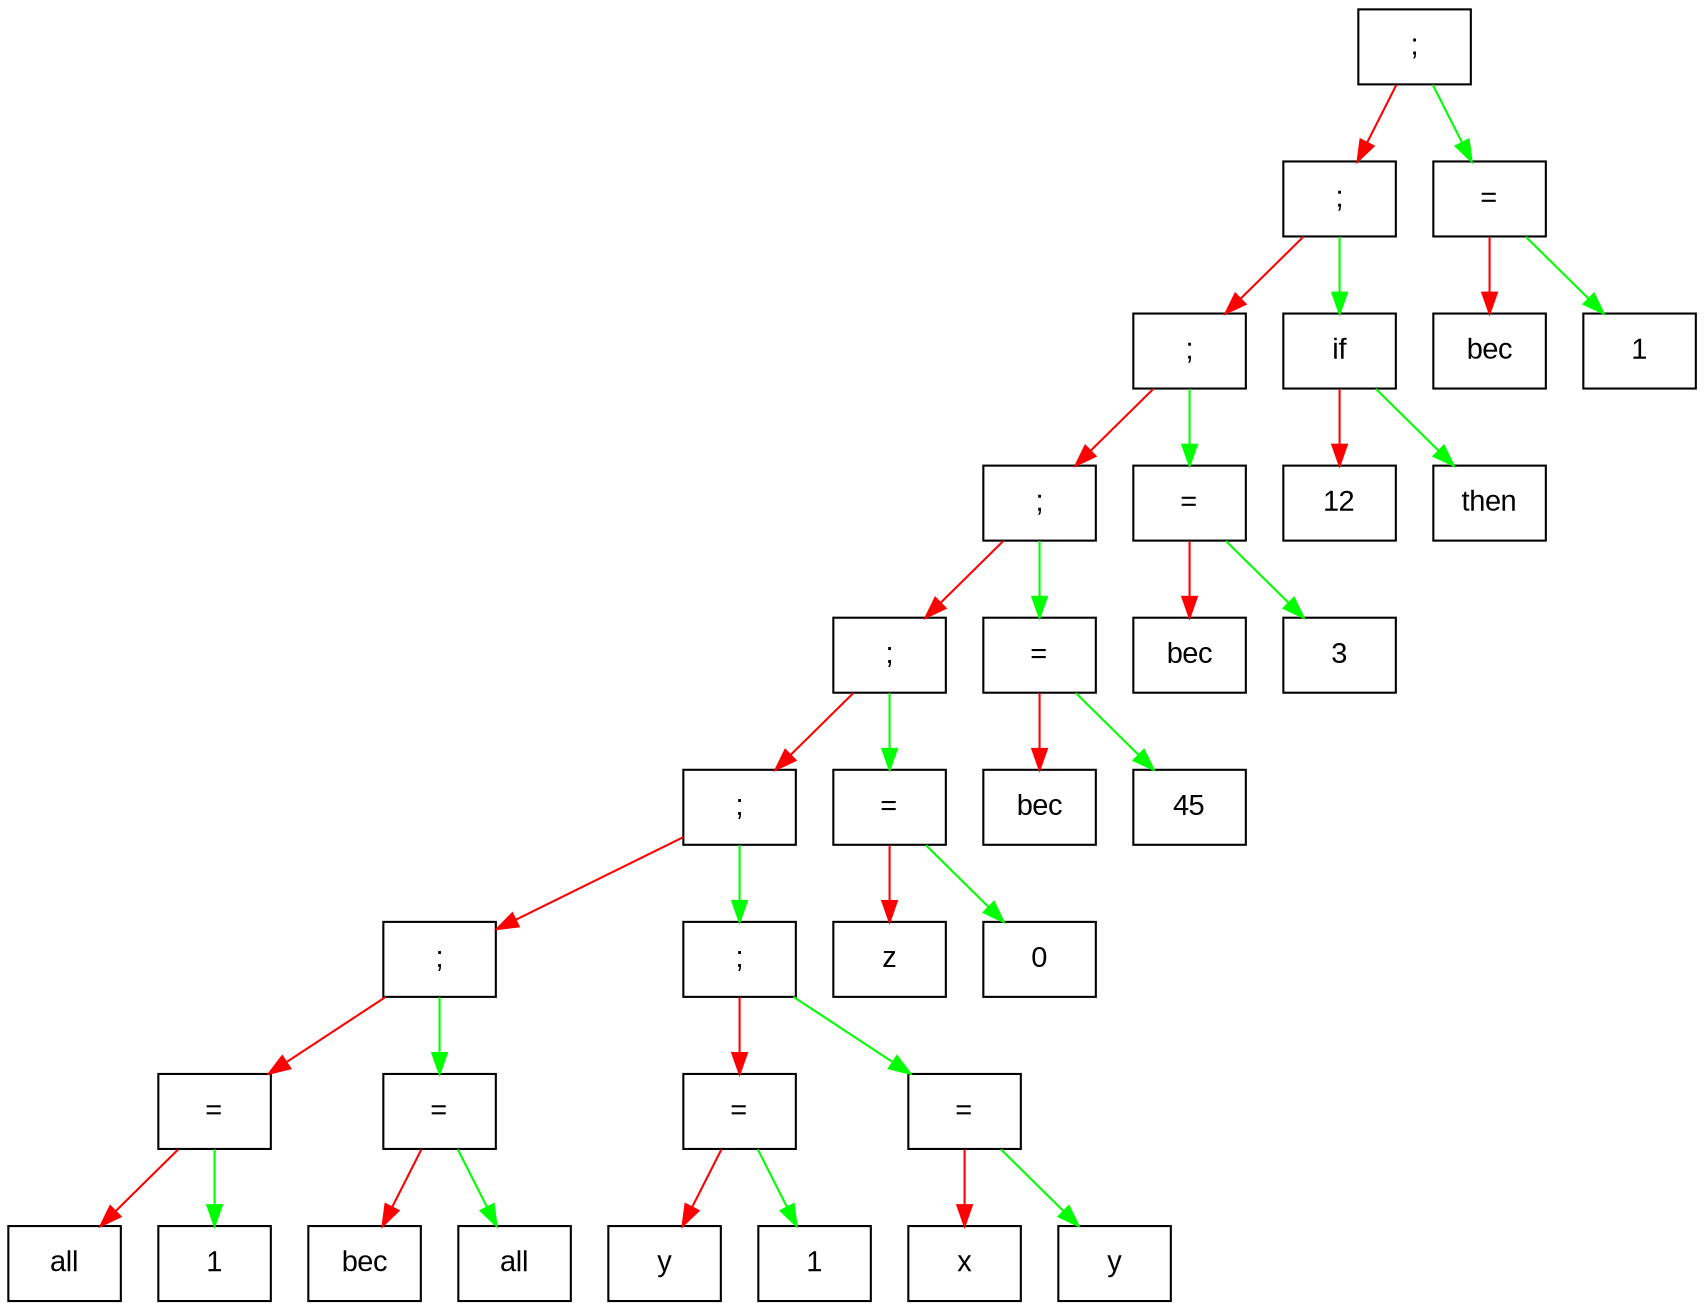 digraph G{
 size="100" node [shape = record, fontname = Arial];
    elem000002000cb165e0[label = " { ; } "];
edge [color = red];
elem000002000cb165e0 -> elem000002000cb15ce0;edge [color = green];
elem000002000cb165e0 -> elem000002000cb17630;elem000002000cb15ce0[label = " { ; } "];
edge [color = red];
elem000002000cb15ce0 -> elem000002000cb161a0;edge [color = green];
elem000002000cb15ce0 -> elem000002000cb17730;elem000002000cb161a0[label = " { ; } "];
edge [color = red];
elem000002000cb161a0 -> elem000002000cb164e0;edge [color = green];
elem000002000cb161a0 -> elem000002000cb177b0;elem000002000cb164e0[label = " { ; } "];
edge [color = red];
elem000002000cb164e0 -> elem000002000cb16620;edge [color = green];
elem000002000cb164e0 -> elem000002000cb175b0;elem000002000cb16620[label = " { ; } "];
edge [color = red];
elem000002000cb16620 -> elem000002000cb165a0;edge [color = green];
elem000002000cb16620 -> elem000002000cb16160;elem000002000cb165a0[label = " { ; } "];
edge [color = red];
elem000002000cb165a0 -> elem000002000cb166e0;edge [color = green];
elem000002000cb165a0 -> elem000002000cb16120;elem000002000cb166e0[label = " { ; } "];
edge [color = red];
elem000002000cb166e0 -> elem000002000cb117d0;edge [color = green];
elem000002000cb166e0 -> elem000002000cb116b0;elem000002000cb117d0[label = " { = } "];
edge [color = red];
elem000002000cb117d0 -> elem000002000cb11740;edge [color = green];
elem000002000cb117d0 -> elem000002000cb11860;elem000002000cb11740[label = " {all} "];
elem000002000cb11860[label = " {1} "];
elem000002000cb116b0[label = " { = } "];
edge [color = red];
elem000002000cb116b0 -> elem000002000cb11620;edge [color = green];
elem000002000cb116b0 -> elem000002000cb15b60;elem000002000cb11620[label = " {bec} "];
elem000002000cb15b60[label = " {all} "];
elem000002000cb16120[label = " { ; } "];
edge [color = red];
elem000002000cb16120 -> elem000002000cb16a80;edge [color = green];
elem000002000cb16120 -> elem000002000cb16960;elem000002000cb16a80[label = " { = } "];
edge [color = red];
elem000002000cb16a80 -> elem000002000cb169f0;edge [color = green];
elem000002000cb16a80 -> elem000002000cb16b10;elem000002000cb169f0[label = " {y} "];
elem000002000cb16b10[label = " {1} "];
elem000002000cb16960[label = " { = } "];
edge [color = red];
elem000002000cb16960 -> elem000002000cb168d0;edge [color = green];
elem000002000cb16960 -> elem000002000cb15e60;elem000002000cb168d0[label = " {x} "];
elem000002000cb15e60[label = " {y} "];
elem000002000cb16160[label = " { = } "];
edge [color = red];
elem000002000cb16160 -> elem000002000cb174a0;edge [color = green];
elem000002000cb16160 -> elem000002000cb15be0;elem000002000cb174a0[label = " {z} "];
elem000002000cb15be0[label = " {0} "];
elem000002000cb175b0[label = " { = } "];
edge [color = red];
elem000002000cb175b0 -> elem000002000cb17970;edge [color = green];
elem000002000cb175b0 -> elem000002000cb175f0;elem000002000cb17970[label = " {bec} "];
elem000002000cb175f0[label = " {45} "];
elem000002000cb177b0[label = " { = } "];
edge [color = red];
elem000002000cb177b0 -> elem000002000cb17b70;edge [color = green];
elem000002000cb177b0 -> elem000002000cb176b0;elem000002000cb17b70[label = " {bec} "];
elem000002000cb176b0[label = " {3} "];
elem000002000cb17730[label = " {if} "];
edge [color = red];
elem000002000cb17730 -> elem000002000cb17870;edge [color = green];
elem000002000cb17730 -> elem000002000cb16820;elem000002000cb17870[label = " {12} "];
elem000002000cb16820[label = " {then} "];
elem000002000cb17630[label = " { = } "];
edge [color = red];
elem000002000cb17630 -> elem000002000cb178b0;edge [color = green];
elem000002000cb17630 -> elem000002000cb178f0;elem000002000cb178b0[label = " {bec} "];
elem000002000cb178f0[label = " {1} "];
}